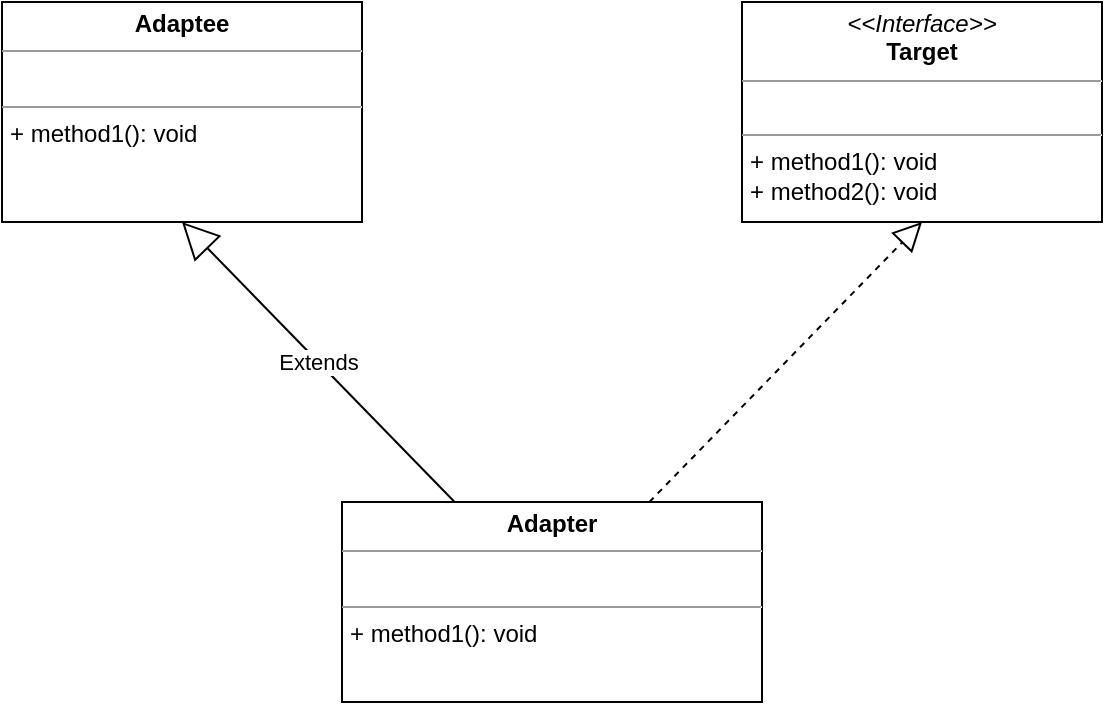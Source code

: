 <mxfile version="16.1.2" type="github">
  <diagram id="1OWQUjhUZqkLK6st8NYv" name="Page-1">
    <mxGraphModel dx="394" dy="276" grid="1" gridSize="10" guides="1" tooltips="1" connect="1" arrows="1" fold="1" page="1" pageScale="1" pageWidth="827" pageHeight="1169" math="0" shadow="0">
      <root>
        <mxCell id="0" />
        <mxCell id="1" parent="0" />
        <mxCell id="fX48Lju3VkwvtSt_gXT3-1" value="&lt;p style=&quot;margin: 0px ; margin-top: 4px ; text-align: center&quot;&gt;&lt;i&gt;&amp;lt;&amp;lt;Interface&amp;gt;&amp;gt;&lt;/i&gt;&lt;br&gt;&lt;b&gt;Target&lt;/b&gt;&lt;/p&gt;&lt;hr size=&quot;1&quot;&gt;&lt;p style=&quot;margin: 0px ; margin-left: 4px&quot;&gt;&lt;br&gt;&lt;/p&gt;&lt;hr size=&quot;1&quot;&gt;&lt;p style=&quot;margin: 0px ; margin-left: 4px&quot;&gt;+ method1(): void&lt;br&gt;+ method2(): void&lt;/p&gt;" style="verticalAlign=top;align=left;overflow=fill;fontSize=12;fontFamily=Helvetica;html=1;" vertex="1" parent="1">
          <mxGeometry x="509" y="130" width="180" height="110" as="geometry" />
        </mxCell>
        <mxCell id="fX48Lju3VkwvtSt_gXT3-2" value="&lt;p style=&quot;margin: 0px ; margin-top: 4px ; text-align: center&quot;&gt;&lt;b&gt;Adaptee&lt;/b&gt;&lt;/p&gt;&lt;hr size=&quot;1&quot;&gt;&lt;p style=&quot;margin: 0px ; margin-left: 4px&quot;&gt;&lt;br&gt;&lt;/p&gt;&lt;hr size=&quot;1&quot;&gt;&lt;p style=&quot;margin: 0px ; margin-left: 4px&quot;&gt;+ method1(): void&lt;/p&gt;" style="verticalAlign=top;align=left;overflow=fill;fontSize=12;fontFamily=Helvetica;html=1;" vertex="1" parent="1">
          <mxGeometry x="139" y="130" width="180" height="110" as="geometry" />
        </mxCell>
        <mxCell id="fX48Lju3VkwvtSt_gXT3-3" value="&lt;p style=&quot;margin: 0px ; margin-top: 4px ; text-align: center&quot;&gt;&lt;b&gt;Adapter&lt;/b&gt;&lt;/p&gt;&lt;hr size=&quot;1&quot;&gt;&lt;p style=&quot;margin: 0px ; margin-left: 4px&quot;&gt;&lt;br&gt;&lt;/p&gt;&lt;hr size=&quot;1&quot;&gt;&lt;p style=&quot;margin: 0px ; margin-left: 4px&quot;&gt;+ method1(): void&lt;/p&gt;" style="verticalAlign=top;align=left;overflow=fill;fontSize=12;fontFamily=Helvetica;html=1;" vertex="1" parent="1">
          <mxGeometry x="309" y="380" width="210" height="100" as="geometry" />
        </mxCell>
        <mxCell id="fX48Lju3VkwvtSt_gXT3-4" value="" style="endArrow=block;dashed=1;endFill=0;endSize=12;html=1;rounded=0;entryX=0.5;entryY=1;entryDx=0;entryDy=0;" edge="1" parent="1" source="fX48Lju3VkwvtSt_gXT3-3" target="fX48Lju3VkwvtSt_gXT3-1">
          <mxGeometry width="160" relative="1" as="geometry">
            <mxPoint x="569" y="170" as="sourcePoint" />
            <mxPoint x="729" y="170" as="targetPoint" />
          </mxGeometry>
        </mxCell>
        <mxCell id="fX48Lju3VkwvtSt_gXT3-5" value="Extends" style="endArrow=block;endSize=16;endFill=0;html=1;rounded=0;entryX=0.5;entryY=1;entryDx=0;entryDy=0;" edge="1" parent="1" source="fX48Lju3VkwvtSt_gXT3-3" target="fX48Lju3VkwvtSt_gXT3-2">
          <mxGeometry width="160" relative="1" as="geometry">
            <mxPoint x="139" y="340" as="sourcePoint" />
            <mxPoint x="299" y="340" as="targetPoint" />
          </mxGeometry>
        </mxCell>
      </root>
    </mxGraphModel>
  </diagram>
</mxfile>
